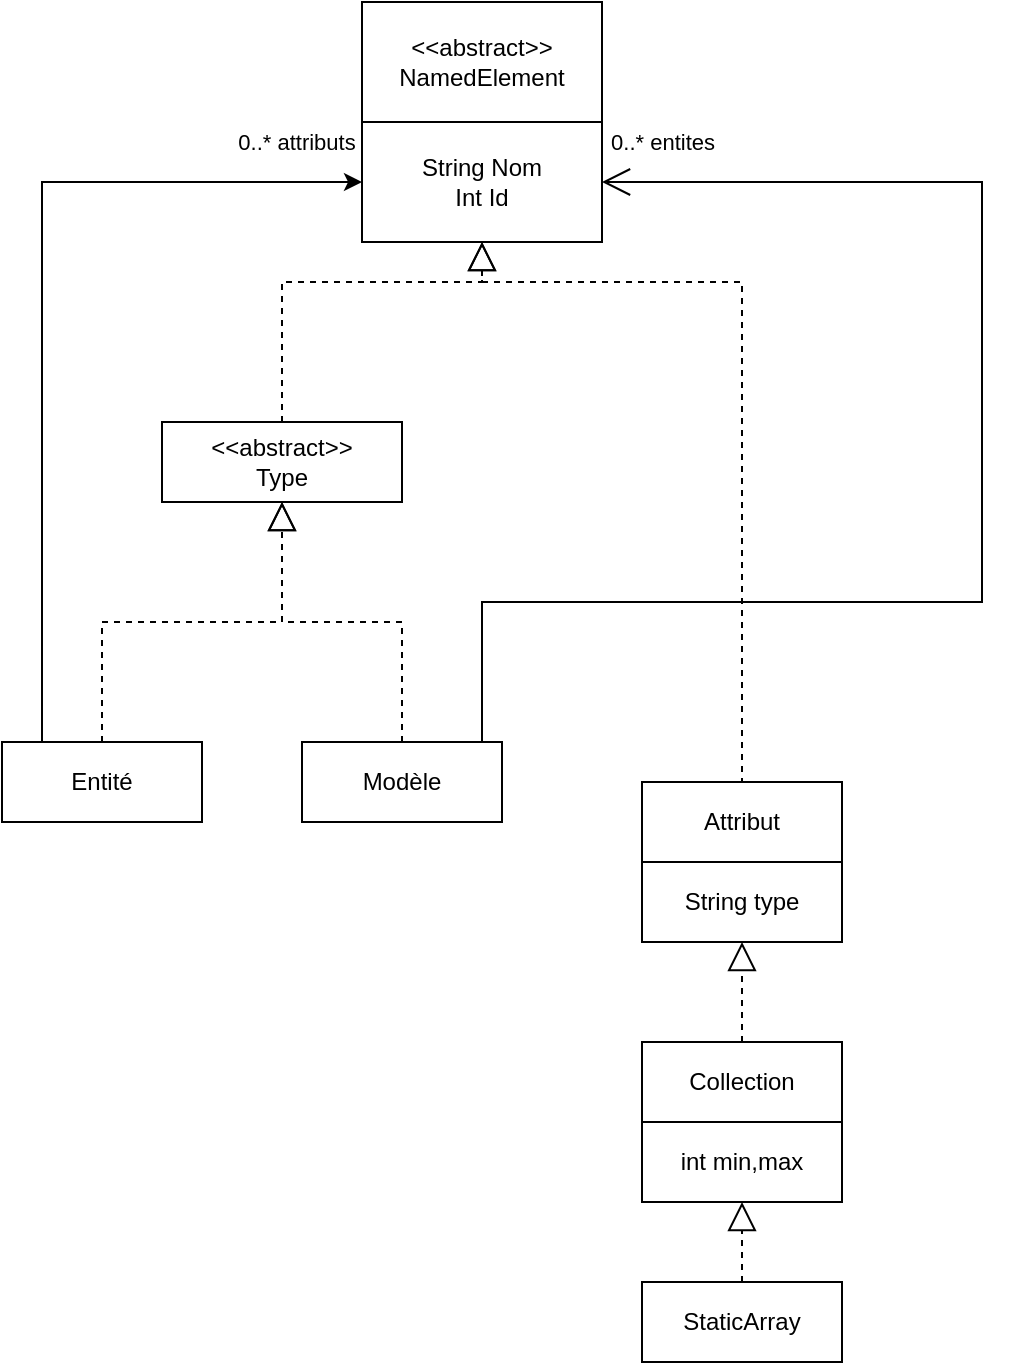 <mxfile version="16.2.4" type="google"><diagram id="bmH63MdMlKmowe7gu4n4" name="Page-1"><mxGraphModel dx="1385" dy="1774" grid="1" gridSize="10" guides="1" tooltips="1" connect="1" arrows="1" fold="1" page="1" pageScale="1" pageWidth="827" pageHeight="1169" math="0" shadow="0"><root><mxCell id="0"/><mxCell id="1" parent="0"/><mxCell id="Ea12JB5y_hxZSKLvDUWv-21" value="Modèle" style="whiteSpace=wrap;html=1;align=center;" parent="1" vertex="1"><mxGeometry x="200" y="190" width="100" height="40" as="geometry"/></mxCell><mxCell id="xWLC2FqUgqQC4pjgw9W9-5" style="edgeStyle=orthogonalEdgeStyle;rounded=0;orthogonalLoop=1;jettySize=auto;html=1;entryX=0;entryY=0.5;entryDx=0;entryDy=0;" parent="1" source="Ea12JB5y_hxZSKLvDUWv-22" target="xWLC2FqUgqQC4pjgw9W9-23" edge="1"><mxGeometry relative="1" as="geometry"><Array as="points"><mxPoint x="70" y="-90"/></Array></mxGeometry></mxCell><mxCell id="xWLC2FqUgqQC4pjgw9W9-6" value="0..* attributs" style="edgeLabel;html=1;align=center;verticalAlign=middle;resizable=0;points=[];" parent="xWLC2FqUgqQC4pjgw9W9-5" vertex="1" connectable="0"><mxGeometry x="0.813" y="-1" relative="1" as="geometry"><mxPoint x="8" y="-21" as="offset"/></mxGeometry></mxCell><mxCell id="Ea12JB5y_hxZSKLvDUWv-22" value="Entité" style="whiteSpace=wrap;html=1;align=center;" parent="1" vertex="1"><mxGeometry x="50" y="190" width="100" height="40" as="geometry"/></mxCell><mxCell id="Ea12JB5y_hxZSKLvDUWv-23" value="Attribut" style="whiteSpace=wrap;html=1;align=center;" parent="1" vertex="1"><mxGeometry x="370" y="210" width="100" height="40" as="geometry"/></mxCell><mxCell id="Ea12JB5y_hxZSKLvDUWv-28" value="Collection" style="whiteSpace=wrap;html=1;align=center;" parent="1" vertex="1"><mxGeometry x="370" y="340" width="100" height="40" as="geometry"/></mxCell><mxCell id="Ea12JB5y_hxZSKLvDUWv-30" value="StaticArray" style="whiteSpace=wrap;html=1;align=center;" parent="1" vertex="1"><mxGeometry x="370" y="460" width="100" height="40" as="geometry"/></mxCell><mxCell id="Ea12JB5y_hxZSKLvDUWv-49" value="" style="endArrow=open;endFill=1;endSize=12;html=1;rounded=0;elbow=vertical;edgeStyle=orthogonalEdgeStyle;entryX=1;entryY=0.5;entryDx=0;entryDy=0;" parent="1" source="Ea12JB5y_hxZSKLvDUWv-21" target="xWLC2FqUgqQC4pjgw9W9-23" edge="1"><mxGeometry width="160" relative="1" as="geometry"><mxPoint x="330" y="380" as="sourcePoint"/><mxPoint x="490" y="380" as="targetPoint"/><Array as="points"><mxPoint x="290" y="120"/><mxPoint x="540" y="120"/><mxPoint x="540" y="-90"/></Array></mxGeometry></mxCell><mxCell id="Ea12JB5y_hxZSKLvDUWv-50" value="0..* entites" style="edgeLabel;html=1;align=center;verticalAlign=middle;resizable=0;points=[];" parent="Ea12JB5y_hxZSKLvDUWv-49" vertex="1" connectable="0"><mxGeometry x="0.764" y="-2" relative="1" as="geometry"><mxPoint x="-55" y="-18" as="offset"/></mxGeometry></mxCell><mxCell id="Ea12JB5y_hxZSKLvDUWv-66" value="" style="endArrow=block;dashed=1;endFill=0;endSize=12;html=1;rounded=0;elbow=vertical;edgeStyle=orthogonalEdgeStyle;entryX=0.5;entryY=1;entryDx=0;entryDy=0;" parent="1" source="Ea12JB5y_hxZSKLvDUWv-30" target="1it_EHczkApcQkNRxBvW-4" edge="1"><mxGeometry width="160" relative="1" as="geometry"><mxPoint x="600" y="290" as="sourcePoint"/><mxPoint x="420" y="420" as="targetPoint"/><Array as="points"/></mxGeometry></mxCell><mxCell id="xWLC2FqUgqQC4pjgw9W9-9" value="&amp;lt;&amp;lt;abstract&amp;gt;&amp;gt;&lt;br&gt;NamedElement" style="rounded=0;whiteSpace=wrap;html=1;" parent="1" vertex="1"><mxGeometry x="230" y="-180" width="120" height="60" as="geometry"/></mxCell><mxCell id="xWLC2FqUgqQC4pjgw9W9-19" value="" style="endArrow=block;dashed=1;endFill=0;endSize=12;html=1;rounded=0;elbow=vertical;edgeStyle=orthogonalEdgeStyle;exitX=0.5;exitY=0;exitDx=0;exitDy=0;entryX=0.5;entryY=1;entryDx=0;entryDy=0;" parent="1" source="AMBisrtsAsvn9c3gRIAF-3" target="xWLC2FqUgqQC4pjgw9W9-23" edge="1"><mxGeometry width="160" relative="1" as="geometry"><mxPoint x="419.76" as="sourcePoint"/><mxPoint x="290" y="-70" as="targetPoint"/><Array as="points"><mxPoint x="190" y="-40"/><mxPoint x="290" y="-40"/></Array></mxGeometry></mxCell><mxCell id="xWLC2FqUgqQC4pjgw9W9-21" value="" style="endArrow=block;dashed=1;endFill=0;endSize=12;html=1;rounded=0;elbow=vertical;edgeStyle=orthogonalEdgeStyle;exitX=0.75;exitY=0;exitDx=0;exitDy=0;entryX=0.5;entryY=1;entryDx=0;entryDy=0;" parent="1" source="Ea12JB5y_hxZSKLvDUWv-23" target="xWLC2FqUgqQC4pjgw9W9-23" edge="1"><mxGeometry width="160" relative="1" as="geometry"><mxPoint x="419.76" as="sourcePoint"/><mxPoint x="290" y="-60" as="targetPoint"/><Array as="points"><mxPoint x="420" y="210"/><mxPoint x="420" y="-40"/><mxPoint x="290" y="-40"/></Array></mxGeometry></mxCell><mxCell id="xWLC2FqUgqQC4pjgw9W9-22" value="" style="endArrow=block;dashed=1;endFill=0;endSize=12;html=1;rounded=0;elbow=vertical;edgeStyle=orthogonalEdgeStyle;exitX=0.5;exitY=0;exitDx=0;exitDy=0;entryX=0.5;entryY=1;entryDx=0;entryDy=0;" parent="1" source="Ea12JB5y_hxZSKLvDUWv-21" target="AMBisrtsAsvn9c3gRIAF-3" edge="1"><mxGeometry width="160" relative="1" as="geometry"><mxPoint x="115" y="120" as="sourcePoint"/><mxPoint x="-40" y="-80" as="targetPoint"/><Array as="points"><mxPoint x="250" y="130"/><mxPoint x="190" y="130"/></Array></mxGeometry></mxCell><mxCell id="xWLC2FqUgqQC4pjgw9W9-23" value="String Nom&lt;br&gt;Int Id" style="rounded=0;whiteSpace=wrap;html=1;" parent="1" vertex="1"><mxGeometry x="230" y="-120" width="120" height="60" as="geometry"/></mxCell><mxCell id="AMBisrtsAsvn9c3gRIAF-3" value="&amp;lt;&amp;lt;abstract&amp;gt;&amp;gt;&lt;br&gt;Type" style="rounded=0;whiteSpace=wrap;html=1;" parent="1" vertex="1"><mxGeometry x="130" y="30" width="120" height="40" as="geometry"/></mxCell><mxCell id="O1S8Zfkx6xkyDkh1_VN6-1" value="" style="endArrow=block;dashed=1;endFill=0;endSize=12;html=1;rounded=0;elbow=vertical;edgeStyle=orthogonalEdgeStyle;exitX=0.5;exitY=0;exitDx=0;exitDy=0;entryX=0.5;entryY=1;entryDx=0;entryDy=0;" parent="1" source="Ea12JB5y_hxZSKLvDUWv-22" target="AMBisrtsAsvn9c3gRIAF-3" edge="1"><mxGeometry width="160" relative="1" as="geometry"><mxPoint x="260" y="200" as="sourcePoint"/><mxPoint x="240" y="100" as="targetPoint"/><Array as="points"><mxPoint x="100" y="130"/><mxPoint x="190" y="130"/></Array></mxGeometry></mxCell><mxCell id="1it_EHczkApcQkNRxBvW-1" value="" style="endArrow=block;dashed=1;endFill=0;endSize=12;html=1;rounded=0;elbow=vertical;edgeStyle=orthogonalEdgeStyle;exitX=0.5;exitY=0;exitDx=0;exitDy=0;entryX=0.5;entryY=1;entryDx=0;entryDy=0;" edge="1" parent="1" source="Ea12JB5y_hxZSKLvDUWv-28"><mxGeometry width="160" relative="1" as="geometry"><mxPoint x="455" y="220.0" as="sourcePoint"/><mxPoint x="420" y="290" as="targetPoint"/><Array as="points"/></mxGeometry></mxCell><mxCell id="1it_EHczkApcQkNRxBvW-4" value="int min,max" style="whiteSpace=wrap;html=1;align=center;" vertex="1" parent="1"><mxGeometry x="370" y="380" width="100" height="40" as="geometry"/></mxCell><mxCell id="1it_EHczkApcQkNRxBvW-6" value="String type" style="whiteSpace=wrap;html=1;align=center;" vertex="1" parent="1"><mxGeometry x="370" y="250" width="100" height="40" as="geometry"/></mxCell></root></mxGraphModel></diagram></mxfile>
